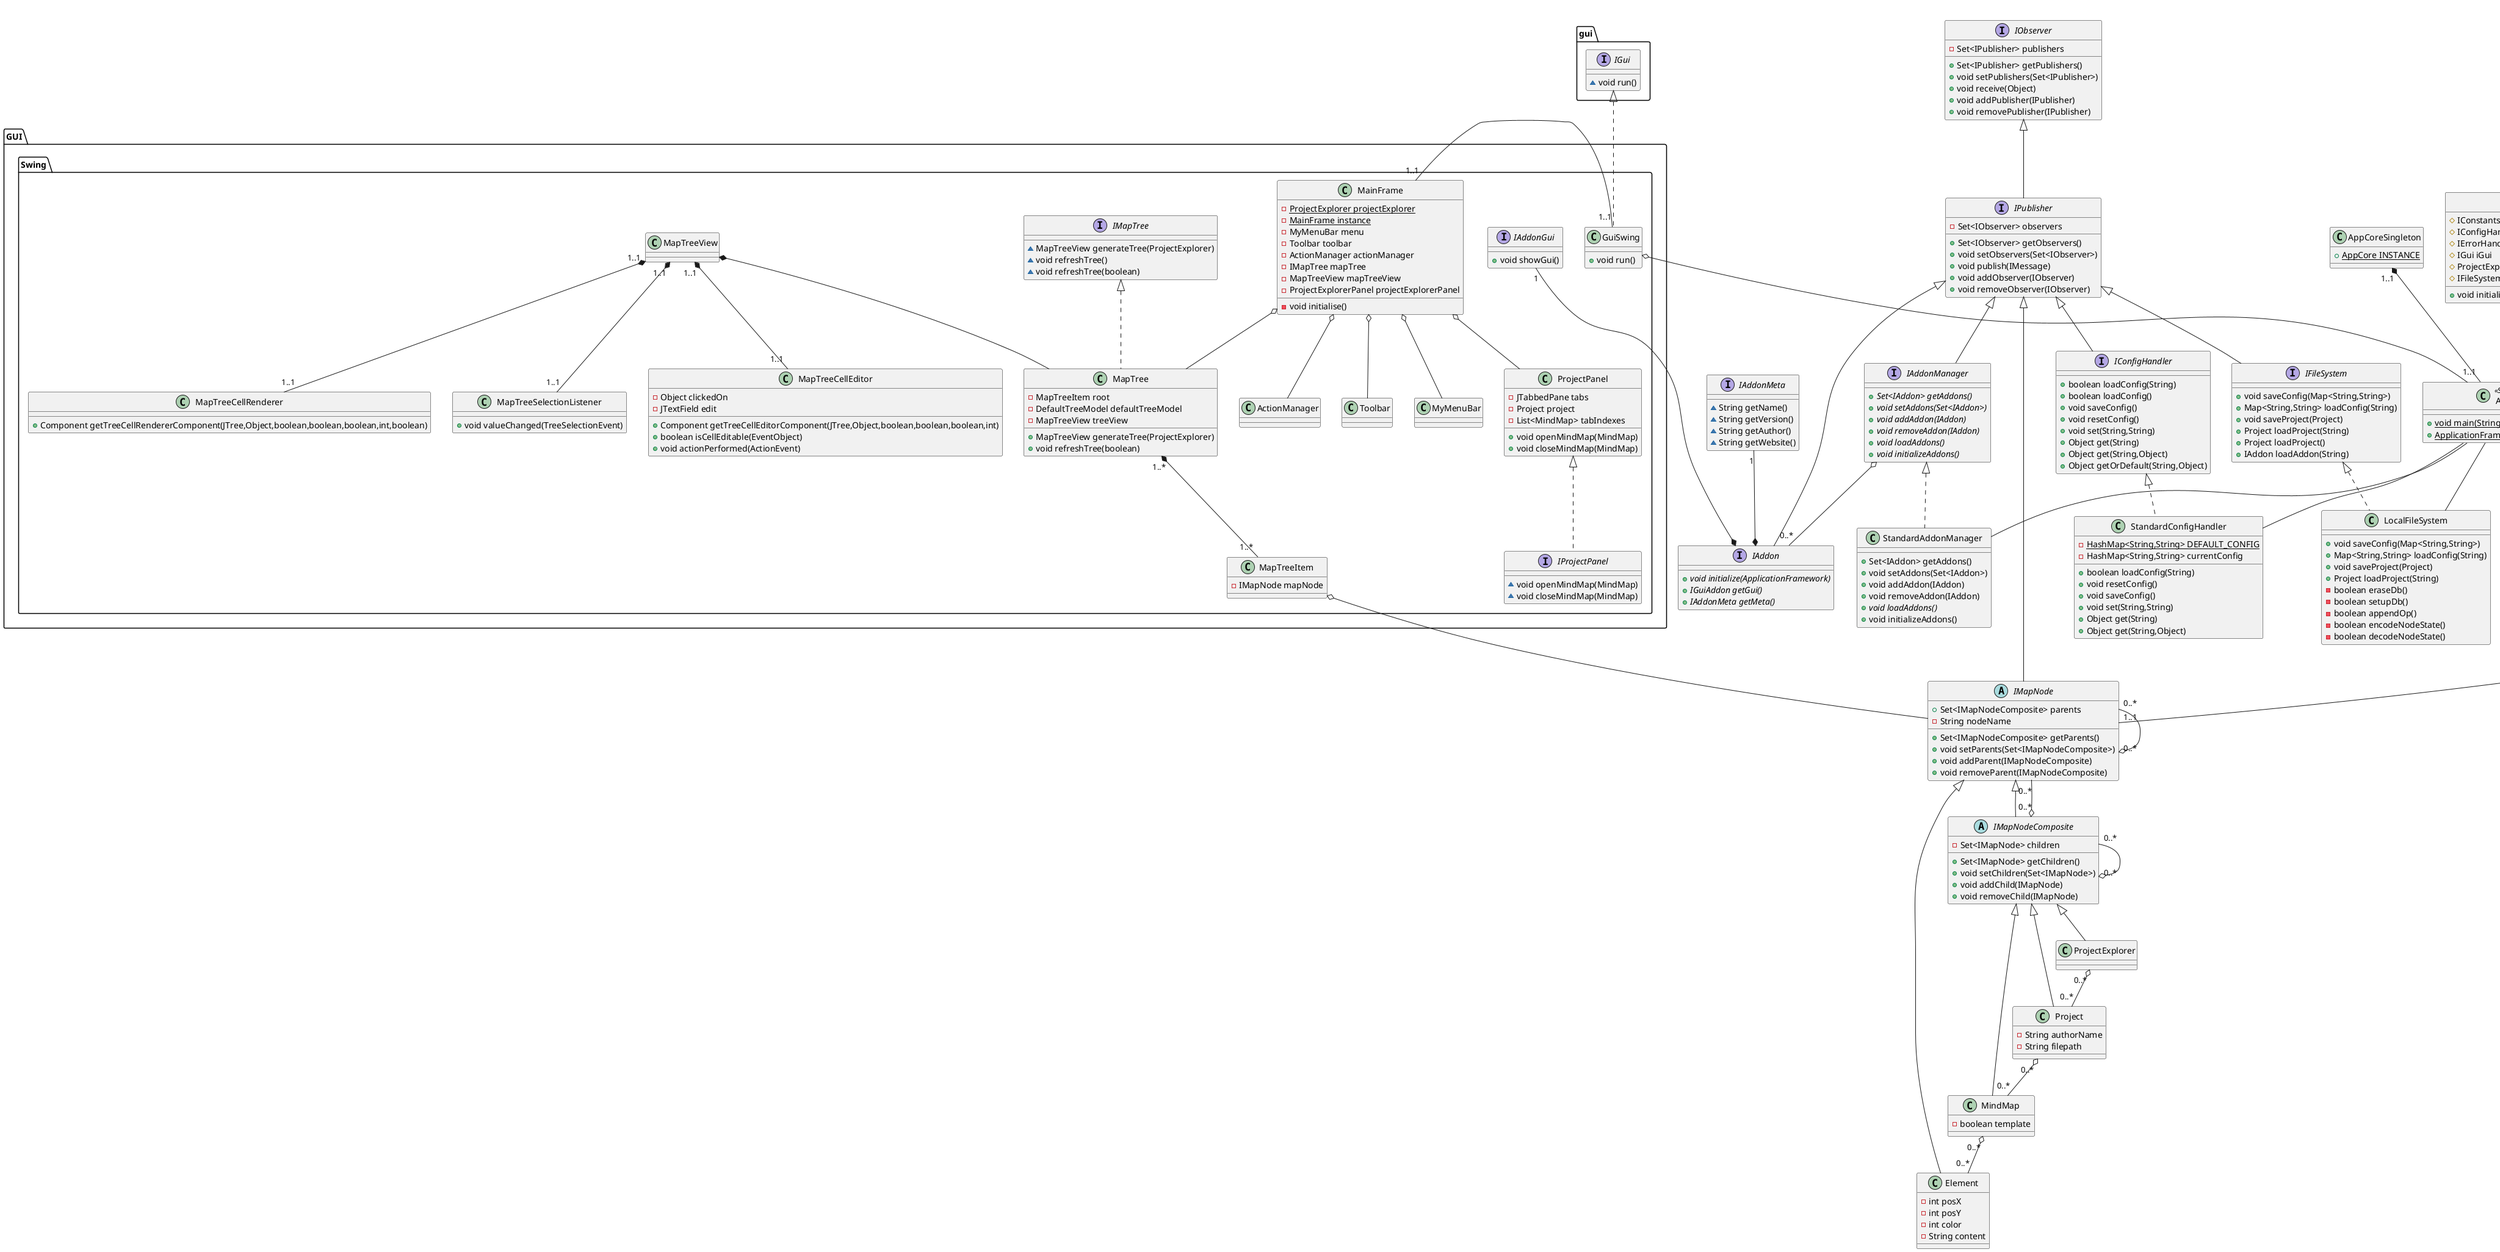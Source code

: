@startuml

' --- ApplicationFramework ---

package core {
    class ApplicationFramework
}

class AppCore <<Singleton>> {
+ {static} void main(String[])
+ {static} ApplicationFramework getInstance()
}
class AppCoreSingleton {
+ {static} AppCore INSTANCE
}
abstract class ApplicationFramework {
# IConstants iConstants
# IConfigHandler iConfigHandler
# IErrorHandler iErrorHandler
# IGui iGui
# ProjectExplorer projectExplorer
# IFileSystem iFileSystem
+ void initialize(IConstants,IConfigHandler,IErrorHandler,IGui,ProjectExplorer,IFileSystem)
}

' --- Repository ---

package repository {
    class IMapNode
    class IMapNodeComposite
    class ProjectExplorer
    class Project
    class MindMap
    class Element
    class MapNodeFactory
    class ProjectExplorerFactory
    class ProjectFactory
    class MindMapFactory
    class ElementFactory
    class MapNodeFactoryUtils
}

abstract class IMapNode {
+ Set<IMapNodeComposite> parents
- String nodeName
+ Set<IMapNodeComposite> getParents()
+ void setParents(Set<IMapNodeComposite>)
+ void addParent(IMapNodeComposite)
+ void removeParent(IMapNodeComposite)
}
abstract class IMapNodeComposite {
- Set<IMapNode> children
+ Set<IMapNode> getChildren()
+ void setChildren(Set<IMapNode>)
+ void addChild(IMapNode)
+ void removeChild(IMapNode)
}
class MapNodeFactoryUtils {
+ {static} MapNodeFactory getElementFactory()
+ {static} MapNodeFactory getMindMapFactory()
+ {static} MapNodeFactory getProjectFactory()
+ {static} MapNodeFactory getProjectExplorerFactory()
}
abstract class MapNodeFactory{
+ IMapNode getNode()
{abstract} + IMapNode createNode()
}
class ProjectExplorerFactory{
+ IMapNode createNode()
}
class ProjectFactory{
+ IMapNode createNode()
}
class MindMapFactory{
+ IMapNode createNode()
}
class ElementFactory{
+ IMapNode createNode()
}
class ProjectExplorer {
}
class Project {
- String authorName
- String filepath
}
class MindMap {
- boolean template
}
class Element {
- int posX
- int posY
- int color
- String content
}

' --- Observer ---

package observer {
    interface IPublisher
    interface IObserver
    interface IMessage
    interface IMessageData
}

interface IPublisher {
- Set<IObserver> observers
+ Set<IObserver> getObservers()
+ void setObservers(Set<IObserver>)
+ void publish(IMessage)
+ void addObserver(IObserver)
+ void removeObserver(IObserver)
}
interface IObserver {
- Set<IPublisher> publishers
+ Set<IPublisher> getPublishers()
+ void setPublishers(Set<IPublisher>)
+ void receive(Object)
+ void addPublisher(IPublisher)
+ void removePublisher(IPublisher)
}
interface IMessage<S, T> {
- S status
- T data
}
interface IMessageData<T> {
- T sender
}

' --- Addon ---

package addon {
    interface IAddon
    interface IAddonMeta
    interface IAddonManager
}

interface IAddon {
+ {abstract} void initialize(ApplicationFramework)
+ {abstract} IGuiAddon getGui()
+ {abstract} IAddonMeta getMeta()
}

interface IAddonMeta {
~ String getName()
~ String getVersion()
~ String getAuthor()
~ String getWebsite()
}

interface IAddonManager {
+ {abstract} Set<IAddon> getAddons()
+ {abstract} void setAddons(Set<IAddon>)
+ {abstract} void addAddon(IAddon)
+ {abstract} void removeAddon(IAddon)
+ {abstract} void loadAddons()
+ {abstract} void initializeAddons()
}

package addon.standard {
    class StandardAddonManager
}

class StandardAddonManager {
+ Set<IAddon> getAddons()
+ void setAddons(Set<IAddon>)
+ void addAddon(IAddon)
+ void removeAddon(IAddon)
+ {abstract} void loadAddons()
+ void initializeAddons()
}

' --- Constants ---

package constants {
    interface IConstants
}

interface IConstants {
+ String FILESYSTEM_LOCAL_CONFIG_FOLDER()
+ String FILESYSTEM_LOCAL_PROJECTS_FOLDER()
+ String FILESYSTEM_LOCAL_GET_CONFIG_FOLDER()
+ String FILESYSTEM_LOCAL_GET_RES_FOLDER()
}

package constants.standard {
    class StandardConstants
}

class StandardConstants {
+ String FILESYSTEM_LOCAL_CONFIG_FOLDER()
+ String FILESYSTEM_LOCAL_PROJECTS_FOLDER()
+ String FILESYSTEM_LOCAL_GET_CONFIG_FOLDER()
+ String FILESYSTEM_LOCAL_GET_RES_FOLDER()
}

' --- ConfigHandler ---

package confighandler {
    interface IConfigHandler
}

interface IConfigHandler {
+ boolean loadConfig(String)
+ boolean loadConfig()
+ void saveConfig()
+ void resetConfig()
+ void set(String,String)
+ Object get(String)
+ Object get(String,Object)
+ Object getOrDefault(String,Object)
}

package confighandler.standard {
    class StandardConfigHandler
}

class StandardConfigHandler {
- {static} HashMap<String,String> DEFAULT_CONFIG
- HashMap<String,String> currentConfig
+ boolean loadConfig(String)
+ void resetConfig()
+ void saveConfig()
+ void set(String,String)
+ Object get(String)
+ Object get(String,Object)
}

' --- Filesystem ---

package filesystem {
    class IFileSystem
}

interface IFileSystem {
+ void saveConfig(Map<String,String>)
+ Map<String,String> loadConfig(String)
+ void saveProject(Project)
+ Project loadProject(String)
+ Project loadProject()
+ IAddon loadAddon(String)
}

package filesystem.local {
    class LocalFileSystem
}

class LocalFileSystem {
+ void saveConfig(Map<String,String>)
+ Map<String,String> loadConfig(String)
+ void saveProject(Project)
+ Project loadProject(String)
- boolean eraseDb()
- boolean setupDb()
- boolean appendOp()
- boolean encodeNodeState()
- boolean decodeNodeState()
}

' --- GUI ---

' --- GUI.Swing ---
package gui {
    interface IGui {
    ~ void run()
    }
}
package GUI.Swing{

    interface IAddonGui {
    + void showGui()
    }

    class GuiSwing {
    + void run()
    }
    class MapTreeCellRenderer {
    + Component getTreeCellRendererComponent(JTree,Object,boolean,boolean,boolean,int,boolean)
    }
    class MapTreeItem {
    - IMapNode mapNode
    }
    class MyMenuBar {
    }
    class ProjectPanel {
    - JTabbedPane tabs
    - Project project
    - List<MindMap> tabIndexes
    + void openMindMap(MindMap)
    + void closeMindMap(MindMap)
    }
    class MapTreeCellEditor {
    - Object clickedOn
    - JTextField edit
    + Component getTreeCellEditorComponent(JTree,Object,boolean,boolean,boolean,int)
    + boolean isCellEditable(EventObject)
    + void actionPerformed(ActionEvent)
    }
    class MainFrame {
    - {static} ProjectExplorer projectExplorer
    - {static} MainFrame instance
    - MyMenuBar menu
    - Toolbar toolbar
    - ActionManager actionManager
    - IMapTree mapTree
    - MapTreeView mapTreeView
    - ProjectExplorerPanel projectExplorerPanel
    - void initialise()
    }
    interface IProjectPanel {
    ~ void openMindMap(MindMap)
    ~ void closeMindMap(MindMap)
    }
    class ActionManager {
    }
    class MapTree {
    - MapTreeItem root
    - DefaultTreeModel defaultTreeModel
    - MapTreeView treeView
    + MapTreeView generateTree(ProjectExplorer)
    + void refreshTree(boolean)
    }
    class Toolbar {
    }
    class MapTreeSelectionListener {
    + void valueChanged(TreeSelectionEvent)
    }

    interface IMapTree {
    ~ MapTreeView generateTree(ProjectExplorer)
    ~ void refreshTree()
    ~ void refreshTree(boolean)
    }
    class MapTreeView {
    }
}
' --- Relations ---

ApplicationFramework <|-- AppCore
AppCoreSingleton "1..1" *-- "1..1" AppCore
IMapNode <|-- IMapNodeComposite
IMapNode "0..*" --o "0..*" IMapNodeComposite
IMapNode "0..*" --o "0..*" IMapNode
IMapNodeComposite "0..*" --o "0..*" IMapNodeComposite
IMapNodeComposite <|-- ProjectExplorer
ProjectExplorer "0..*" o-- "0..*" Project
Project "0..*" o-- "0..*" MindMap
MindMap "0..*" o-- "0..*" Element
IMapNodeComposite <|-- Project
IMapNodeComposite <|-- MindMap
IMapNode <|-- Element

IAddonManager o-- "0..*" IAddon
IAddonMeta "1" --* IAddon
IAddonGui "1" --* IAddon
IAddonManager <|.. StandardAddonManager

IConstants <|.. StandardConstants
IConfigHandler <|.. StandardConfigHandler

IGui <|.. GuiSwing

IFileSystem <|.. LocalFileSystem

IObserver <|-- IPublisher
IPublisher <|-- IMapNode
IPublisher <|-- IAddon
IPublisher <|-- IAddonManager
IPublisher <|-- IFileSystem
IPublisher <|-- IConfigHandler

AppCore -- StandardAddonManager
AppCore -- StandardConstants
AppCore -- LocalFileSystem
AppCore -- StandardConfigHandler

MainFrame o-- MyMenuBar
MainFrame "1..1" - "1..1" GuiSwing
GuiSwing o-- AppCore
MainFrame o-- Toolbar
MainFrame o-- MapTree
MapTreeView *-- MapTree
IMapTree <|.. MapTree
MapTreeView "1..1" *-- "1..1" MapTreeCellEditor
MapTreeView "1..1" *-- "1..1" MapTreeCellRenderer
MapTreeView "1..1" *-- "1..1" MapTreeSelectionListener
MapTreeItem o-- IMapNode
MapTree"1..*" *-- "1..*" MapTreeItem
MainFrame o-- ActionManager
ProjectPanel <|.. IProjectPanel
MainFrame o-- ProjectPanel

MapNodeFactory "1..1" *-- "1..1" IMapNode
ProjectFactory --|> MapNodeFactory
ProjectExplorerFactory --|> MapNodeFactory
MindMapFactory --|> MapNodeFactory
ElementFactory --|> MapNodeFactory
MapNodeFactoryUtils "1..1" o-- ProjectExplorerFactory
MapNodeFactoryUtils "1..1" o-- ProjectFactory
MapNodeFactoryUtils "1..1" o-- MindMapFactory
MapNodeFactoryUtils "1..1" o-- ElementFactory

@enduml
